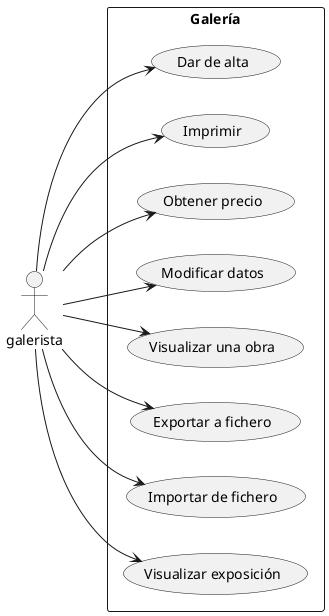 @startuml Casos de Uso

left to right direction
actor galerista as g
rectangle Galería {
    usecase "Dar de alta" as UC1
    usecase "Visualizar exposición" as UC2
    usecase "Imprimir" as UC3
    usecase "Obtener precio" as UC4
    usecase "Modificar datos" as UC5
    usecase "Visualizar una obra" as UC6
    usecase "Exportar a fichero" as UC7
    usecase "Importar de fichero" as UC8
}
g -> UC1
g --> UC2
g -> UC3
g -> UC4
g -> UC5
g -> UC6
g -> UC7
g -> UC8

@enduml